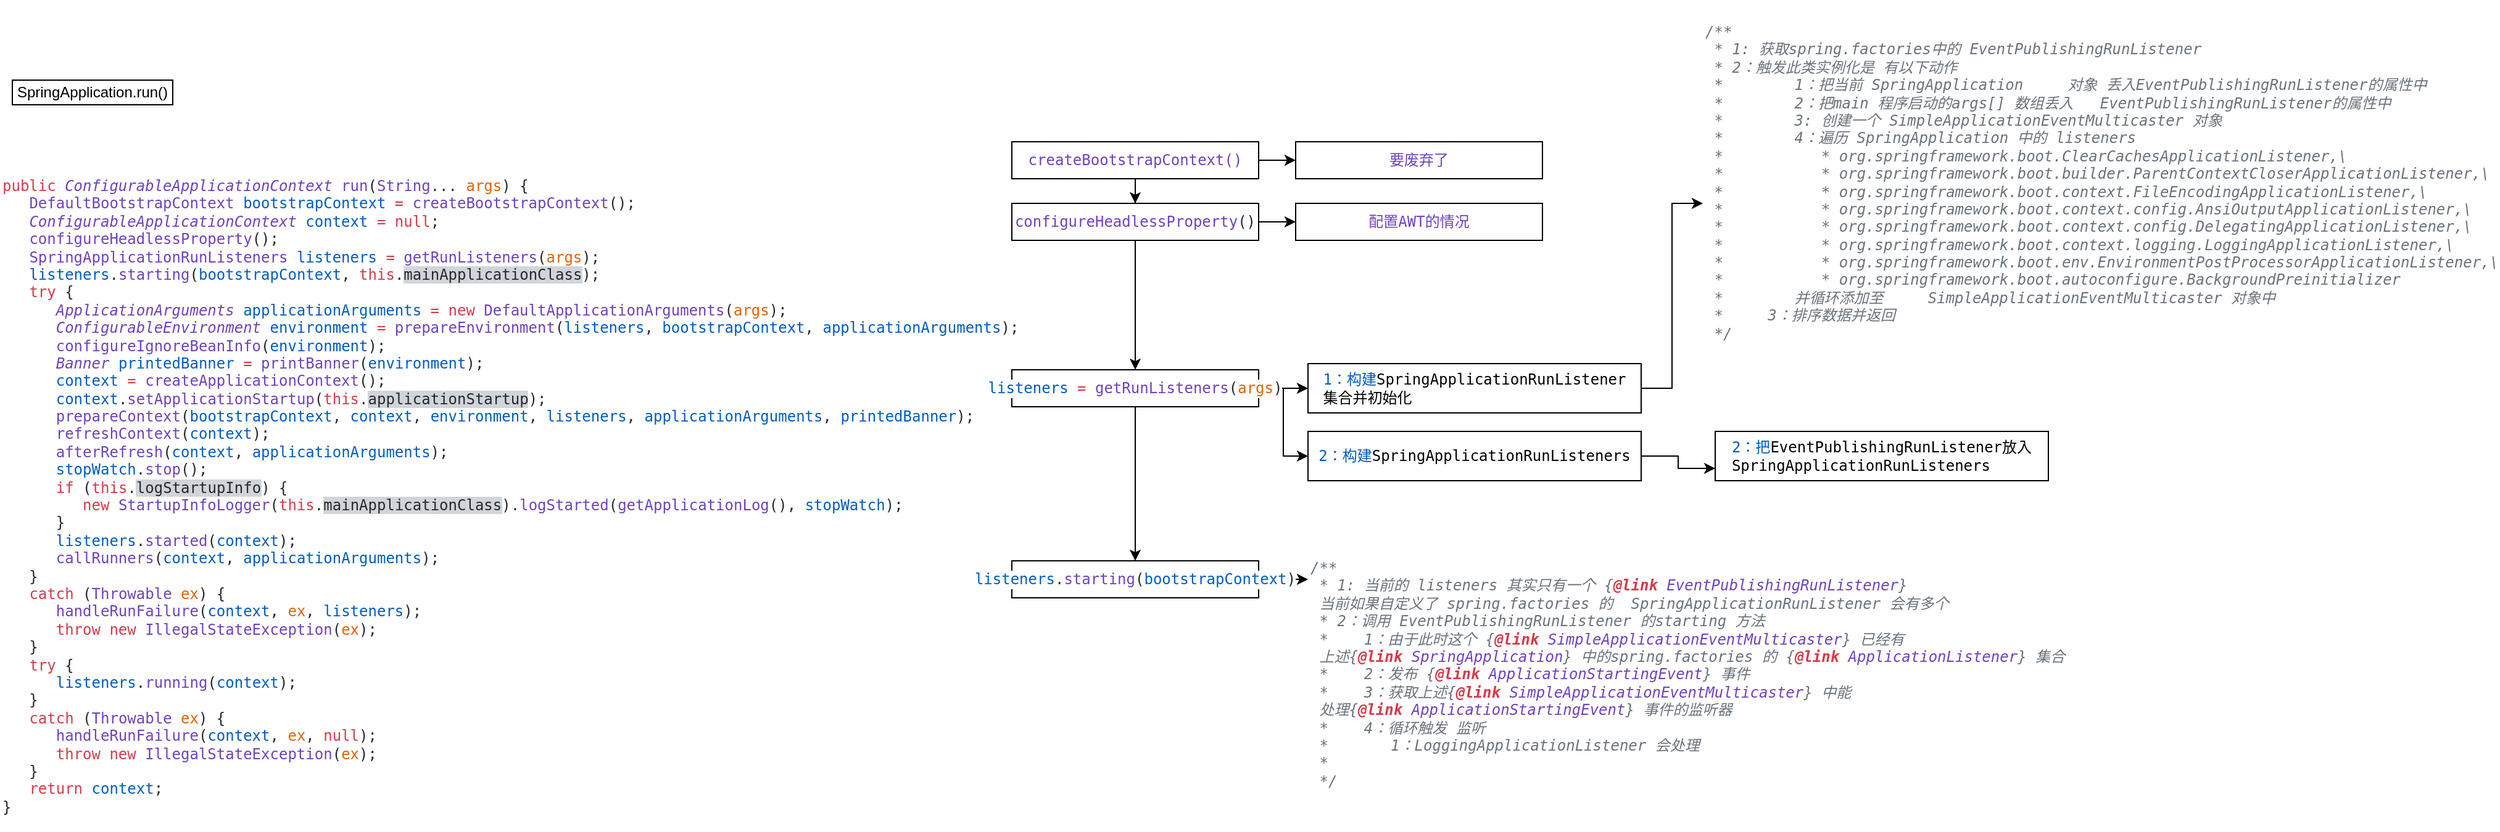 <mxfile version="20.6.2" type="github">
  <diagram id="hmpAwJjgKOBsFKK5IczD" name="第 1 页">
    <mxGraphModel dx="1128" dy="597" grid="1" gridSize="10" guides="1" tooltips="1" connect="1" arrows="1" fold="1" page="1" pageScale="1" pageWidth="827" pageHeight="1169" math="0" shadow="0">
      <root>
        <mxCell id="0" />
        <mxCell id="1" parent="0" />
        <mxCell id="uOHYhHhNNr3pCykLkhix-1" value="SpringApplication.run()" style="rounded=0;whiteSpace=wrap;html=1;" vertex="1" parent="1">
          <mxGeometry x="70" y="140" width="130" height="20" as="geometry" />
        </mxCell>
        <mxCell id="uOHYhHhNNr3pCykLkhix-7" value="&lt;pre style=&quot;background-color:#ffffff;color:#24292e;font-family:&#39;JetBrains Mono&#39;,monospace;font-size:9.0pt;&quot;&gt;&lt;span style=&quot;color:#d73a49;&quot;&gt;public &lt;/span&gt;&lt;span style=&quot;color:#6f42c1;font-style:italic;&quot;&gt;ConfigurableApplicationContext &lt;/span&gt;&lt;span style=&quot;color:#6f42c1;&quot;&gt;run&lt;/span&gt;(&lt;span style=&quot;color:#6f42c1;&quot;&gt;String&lt;/span&gt;... &lt;span style=&quot;color:#e36209;&quot;&gt;args&lt;/span&gt;) {&lt;br&gt;   &lt;span style=&quot;color:#6f42c1;&quot;&gt;DefaultBootstrapContext &lt;/span&gt;&lt;span style=&quot;color:#005cc5;&quot;&gt;bootstrapContext &lt;/span&gt;&lt;span style=&quot;color:#d73a49;&quot;&gt;= &lt;/span&gt;&lt;span style=&quot;color:#6f42c1;&quot;&gt;createBootstrapContext&lt;/span&gt;();&lt;br&gt;   &lt;span style=&quot;color:#6f42c1;font-style:italic;&quot;&gt;ConfigurableApplicationContext &lt;/span&gt;&lt;span style=&quot;color:#005cc5;&quot;&gt;context &lt;/span&gt;&lt;span style=&quot;color:#d73a49;&quot;&gt;= null&lt;/span&gt;;&lt;br&gt;   &lt;span style=&quot;color:#6f42c1;&quot;&gt;configureHeadlessProperty&lt;/span&gt;();&lt;br&gt;   &lt;span style=&quot;color:#6f42c1;&quot;&gt;SpringApplicationRunListeners &lt;/span&gt;&lt;span style=&quot;color:#005cc5;&quot;&gt;listeners &lt;/span&gt;&lt;span style=&quot;color:#d73a49;&quot;&gt;= &lt;/span&gt;&lt;span style=&quot;color:#6f42c1;&quot;&gt;getRunListeners&lt;/span&gt;(&lt;span style=&quot;color:#e36209;&quot;&gt;args&lt;/span&gt;);&lt;br&gt;   &lt;span style=&quot;color:#005cc5;&quot;&gt;listeners&lt;/span&gt;.&lt;span style=&quot;color:#6f42c1;&quot;&gt;starting&lt;/span&gt;(&lt;span style=&quot;color:#005cc5;&quot;&gt;bootstrapContext&lt;/span&gt;, &lt;span style=&quot;color:#d73a49;&quot;&gt;this&lt;/span&gt;.&lt;span style=&quot;background-color:#d1d5da;&quot;&gt;mainApplicationClass&lt;/span&gt;);&lt;br&gt;   &lt;span style=&quot;color:#d73a49;&quot;&gt;try &lt;/span&gt;{&lt;br&gt;      &lt;span style=&quot;color:#6f42c1;font-style:italic;&quot;&gt;ApplicationArguments &lt;/span&gt;&lt;span style=&quot;color:#005cc5;&quot;&gt;applicationArguments &lt;/span&gt;&lt;span style=&quot;color:#d73a49;&quot;&gt;= new &lt;/span&gt;&lt;span style=&quot;color:#6f42c1;&quot;&gt;DefaultApplicationArguments&lt;/span&gt;(&lt;span style=&quot;color:#e36209;&quot;&gt;args&lt;/span&gt;);&lt;br&gt;      &lt;span style=&quot;color:#6f42c1;font-style:italic;&quot;&gt;ConfigurableEnvironment &lt;/span&gt;&lt;span style=&quot;color:#005cc5;&quot;&gt;environment &lt;/span&gt;&lt;span style=&quot;color:#d73a49;&quot;&gt;= &lt;/span&gt;&lt;span style=&quot;color:#6f42c1;&quot;&gt;prepareEnvironment&lt;/span&gt;(&lt;span style=&quot;color:#005cc5;&quot;&gt;listeners&lt;/span&gt;, &lt;span style=&quot;color:#005cc5;&quot;&gt;bootstrapContext&lt;/span&gt;, &lt;span style=&quot;color:#005cc5;&quot;&gt;applicationArguments&lt;/span&gt;);&lt;br&gt;      &lt;span style=&quot;color:#6f42c1;&quot;&gt;configureIgnoreBeanInfo&lt;/span&gt;(&lt;span style=&quot;color:#005cc5;&quot;&gt;environment&lt;/span&gt;);&lt;br&gt;      &lt;span style=&quot;color:#6f42c1;font-style:italic;&quot;&gt;Banner &lt;/span&gt;&lt;span style=&quot;color:#005cc5;&quot;&gt;printedBanner &lt;/span&gt;&lt;span style=&quot;color:#d73a49;&quot;&gt;= &lt;/span&gt;&lt;span style=&quot;color:#6f42c1;&quot;&gt;printBanner&lt;/span&gt;(&lt;span style=&quot;color:#005cc5;&quot;&gt;environment&lt;/span&gt;);&lt;br&gt;      &lt;span style=&quot;color:#005cc5;&quot;&gt;context &lt;/span&gt;&lt;span style=&quot;color:#d73a49;&quot;&gt;= &lt;/span&gt;&lt;span style=&quot;color:#6f42c1;&quot;&gt;createApplicationContext&lt;/span&gt;();&lt;br&gt;      &lt;span style=&quot;color:#005cc5;&quot;&gt;context&lt;/span&gt;.&lt;span style=&quot;color:#6f42c1;&quot;&gt;setApplicationStartup&lt;/span&gt;(&lt;span style=&quot;color:#d73a49;&quot;&gt;this&lt;/span&gt;.&lt;span style=&quot;background-color:#d1d5da;&quot;&gt;applicationStartup&lt;/span&gt;);&lt;br&gt;      &lt;span style=&quot;color:#6f42c1;&quot;&gt;prepareContext&lt;/span&gt;(&lt;span style=&quot;color:#005cc5;&quot;&gt;bootstrapContext&lt;/span&gt;, &lt;span style=&quot;color:#005cc5;&quot;&gt;context&lt;/span&gt;, &lt;span style=&quot;color:#005cc5;&quot;&gt;environment&lt;/span&gt;, &lt;span style=&quot;color:#005cc5;&quot;&gt;listeners&lt;/span&gt;, &lt;span style=&quot;color:#005cc5;&quot;&gt;applicationArguments&lt;/span&gt;, &lt;span style=&quot;color:#005cc5;&quot;&gt;printedBanner&lt;/span&gt;);&lt;br&gt;      &lt;span style=&quot;color:#6f42c1;&quot;&gt;refreshContext&lt;/span&gt;(&lt;span style=&quot;color:#005cc5;&quot;&gt;context&lt;/span&gt;);&lt;br&gt;      &lt;span style=&quot;color:#6f42c1;&quot;&gt;afterRefresh&lt;/span&gt;(&lt;span style=&quot;color:#005cc5;&quot;&gt;context&lt;/span&gt;, &lt;span style=&quot;color:#005cc5;&quot;&gt;applicationArguments&lt;/span&gt;);&lt;br&gt;      &lt;span style=&quot;color:#005cc5;&quot;&gt;stopWatch&lt;/span&gt;.&lt;span style=&quot;color:#6f42c1;&quot;&gt;stop&lt;/span&gt;();&lt;br&gt;      &lt;span style=&quot;color:#d73a49;&quot;&gt;if &lt;/span&gt;(&lt;span style=&quot;color:#d73a49;&quot;&gt;this&lt;/span&gt;.&lt;span style=&quot;background-color:#d1d5da;&quot;&gt;logStartupInfo&lt;/span&gt;) {&lt;br&gt;         &lt;span style=&quot;color:#d73a49;&quot;&gt;new &lt;/span&gt;&lt;span style=&quot;color:#6f42c1;&quot;&gt;StartupInfoLogger&lt;/span&gt;(&lt;span style=&quot;color:#d73a49;&quot;&gt;this&lt;/span&gt;.&lt;span style=&quot;background-color:#d1d5da;&quot;&gt;mainApplicationClass&lt;/span&gt;).&lt;span style=&quot;color:#6f42c1;&quot;&gt;logStarted&lt;/span&gt;(&lt;span style=&quot;color:#6f42c1;&quot;&gt;getApplicationLog&lt;/span&gt;(), &lt;span style=&quot;color:#005cc5;&quot;&gt;stopWatch&lt;/span&gt;);&lt;br&gt;      }&lt;br&gt;      &lt;span style=&quot;color:#005cc5;&quot;&gt;listeners&lt;/span&gt;.&lt;span style=&quot;color:#6f42c1;&quot;&gt;started&lt;/span&gt;(&lt;span style=&quot;color:#005cc5;&quot;&gt;context&lt;/span&gt;);&lt;br&gt;      &lt;span style=&quot;color:#6f42c1;&quot;&gt;callRunners&lt;/span&gt;(&lt;span style=&quot;color:#005cc5;&quot;&gt;context&lt;/span&gt;, &lt;span style=&quot;color:#005cc5;&quot;&gt;applicationArguments&lt;/span&gt;);&lt;br&gt;   }&lt;br&gt;   &lt;span style=&quot;color:#d73a49;&quot;&gt;catch &lt;/span&gt;(&lt;span style=&quot;color:#6f42c1;&quot;&gt;Throwable &lt;/span&gt;&lt;span style=&quot;color:#e36209;&quot;&gt;ex&lt;/span&gt;) {&lt;br&gt;      &lt;span style=&quot;color:#6f42c1;&quot;&gt;handleRunFailure&lt;/span&gt;(&lt;span style=&quot;color:#005cc5;&quot;&gt;context&lt;/span&gt;, &lt;span style=&quot;color:#e36209;&quot;&gt;ex&lt;/span&gt;, &lt;span style=&quot;color:#005cc5;&quot;&gt;listeners&lt;/span&gt;);&lt;br&gt;      &lt;span style=&quot;color:#d73a49;&quot;&gt;throw new &lt;/span&gt;&lt;span style=&quot;color:#6f42c1;&quot;&gt;IllegalStateException&lt;/span&gt;(&lt;span style=&quot;color:#e36209;&quot;&gt;ex&lt;/span&gt;);&lt;br&gt;   }&lt;br&gt;   &lt;span style=&quot;color:#d73a49;&quot;&gt;try &lt;/span&gt;{&lt;br&gt;      &lt;span style=&quot;color:#005cc5;&quot;&gt;listeners&lt;/span&gt;.&lt;span style=&quot;color:#6f42c1;&quot;&gt;running&lt;/span&gt;(&lt;span style=&quot;color:#005cc5;&quot;&gt;context&lt;/span&gt;);&lt;br&gt;   }&lt;br&gt;   &lt;span style=&quot;color:#d73a49;&quot;&gt;catch &lt;/span&gt;(&lt;span style=&quot;color:#6f42c1;&quot;&gt;Throwable &lt;/span&gt;&lt;span style=&quot;color:#e36209;&quot;&gt;ex&lt;/span&gt;) {&lt;br&gt;      &lt;span style=&quot;color:#6f42c1;&quot;&gt;handleRunFailure&lt;/span&gt;(&lt;span style=&quot;color:#005cc5;&quot;&gt;context&lt;/span&gt;, &lt;span style=&quot;color:#e36209;&quot;&gt;ex&lt;/span&gt;, &lt;span style=&quot;color:#d73a49;&quot;&gt;null&lt;/span&gt;);&lt;br&gt;      &lt;span style=&quot;color:#d73a49;&quot;&gt;throw new &lt;/span&gt;&lt;span style=&quot;color:#6f42c1;&quot;&gt;IllegalStateException&lt;/span&gt;(&lt;span style=&quot;color:#e36209;&quot;&gt;ex&lt;/span&gt;);&lt;br&gt;   }&lt;br&gt;   &lt;span style=&quot;color:#d73a49;&quot;&gt;return &lt;/span&gt;&lt;span style=&quot;color:#005cc5;&quot;&gt;context&lt;/span&gt;;&lt;br&gt;}&lt;/pre&gt;" style="text;whiteSpace=wrap;html=1;" vertex="1" parent="1">
          <mxGeometry x="60" y="200" width="690" height="530" as="geometry" />
        </mxCell>
        <mxCell id="uOHYhHhNNr3pCykLkhix-28" style="edgeStyle=orthogonalEdgeStyle;rounded=0;orthogonalLoop=1;jettySize=auto;html=1;entryX=0.5;entryY=0;entryDx=0;entryDy=0;" edge="1" parent="1" source="uOHYhHhNNr3pCykLkhix-8" target="uOHYhHhNNr3pCykLkhix-9">
          <mxGeometry relative="1" as="geometry" />
        </mxCell>
        <mxCell id="uOHYhHhNNr3pCykLkhix-31" style="edgeStyle=orthogonalEdgeStyle;rounded=0;orthogonalLoop=1;jettySize=auto;html=1;entryX=0;entryY=0.5;entryDx=0;entryDy=0;" edge="1" parent="1" source="uOHYhHhNNr3pCykLkhix-8" target="uOHYhHhNNr3pCykLkhix-12">
          <mxGeometry relative="1" as="geometry" />
        </mxCell>
        <mxCell id="uOHYhHhNNr3pCykLkhix-8" value="&lt;pre style=&quot;background-color:#ffffff;color:#24292e;font-family:&#39;JetBrains Mono&#39;,monospace;font-size:9.0pt;&quot;&gt;&lt;span style=&quot;color:#6f42c1;&quot;&gt;createBootstrapContext()&lt;/span&gt;&lt;/pre&gt;" style="rounded=0;whiteSpace=wrap;html=1;" vertex="1" parent="1">
          <mxGeometry x="880" y="190" width="200" height="30" as="geometry" />
        </mxCell>
        <mxCell id="uOHYhHhNNr3pCykLkhix-29" style="edgeStyle=orthogonalEdgeStyle;rounded=0;orthogonalLoop=1;jettySize=auto;html=1;" edge="1" parent="1" source="uOHYhHhNNr3pCykLkhix-9" target="uOHYhHhNNr3pCykLkhix-11">
          <mxGeometry relative="1" as="geometry" />
        </mxCell>
        <mxCell id="uOHYhHhNNr3pCykLkhix-32" style="edgeStyle=orthogonalEdgeStyle;rounded=0;orthogonalLoop=1;jettySize=auto;html=1;" edge="1" parent="1" source="uOHYhHhNNr3pCykLkhix-9" target="uOHYhHhNNr3pCykLkhix-13">
          <mxGeometry relative="1" as="geometry" />
        </mxCell>
        <mxCell id="uOHYhHhNNr3pCykLkhix-9" value="&lt;pre style=&quot;background-color:#ffffff;color:#24292e;font-family:&#39;JetBrains Mono&#39;,monospace;font-size:9.0pt;&quot;&gt;&lt;pre style=&quot;font-size: 9pt; text-align: left; font-family: &amp;quot;JetBrains Mono&amp;quot;, monospace;&quot;&gt;&lt;span style=&quot;color: rgb(111, 66, 193);&quot;&gt;configureHeadlessProperty&lt;/span&gt;()&lt;/pre&gt;&lt;/pre&gt;" style="rounded=0;whiteSpace=wrap;html=1;" vertex="1" parent="1">
          <mxGeometry x="880" y="240" width="200" height="30" as="geometry" />
        </mxCell>
        <mxCell id="uOHYhHhNNr3pCykLkhix-36" style="edgeStyle=orthogonalEdgeStyle;rounded=0;orthogonalLoop=1;jettySize=auto;html=1;entryX=0;entryY=0.175;entryDx=0;entryDy=0;entryPerimeter=0;" edge="1" parent="1" source="uOHYhHhNNr3pCykLkhix-10" target="uOHYhHhNNr3pCykLkhix-35">
          <mxGeometry relative="1" as="geometry" />
        </mxCell>
        <mxCell id="uOHYhHhNNr3pCykLkhix-10" value="&lt;pre style=&quot;background-color:#ffffff;color:#24292e;font-family:&#39;JetBrains Mono&#39;,monospace;font-size:9.0pt;&quot;&gt;&lt;pre style=&quot;font-size: 9pt; text-align: left; font-family: &amp;quot;JetBrains Mono&amp;quot;, monospace;&quot;&gt;&lt;span style=&quot;font-size: 9pt; text-align: center; color: rgb(0, 92, 197);&quot;&gt;listeners&lt;/span&gt;&lt;span style=&quot;font-size: 9pt; text-align: center;&quot;&gt;.&lt;/span&gt;&lt;span style=&quot;font-size: 9pt; text-align: center; color: rgb(111, 66, 193);&quot;&gt;starting&lt;/span&gt;&lt;span style=&quot;font-size: 9pt; text-align: center;&quot;&gt;(&lt;/span&gt;&lt;span style=&quot;font-size: 9pt; text-align: center; color: rgb(0, 92, 197);&quot;&gt;bootstrapContext&lt;/span&gt;&lt;span style=&quot;font-size: 9pt; text-align: center;&quot;&gt;)&lt;/span&gt;&lt;/pre&gt;&lt;/pre&gt;" style="rounded=0;whiteSpace=wrap;html=1;" vertex="1" parent="1">
          <mxGeometry x="880" y="530" width="200" height="30" as="geometry" />
        </mxCell>
        <mxCell id="uOHYhHhNNr3pCykLkhix-30" style="edgeStyle=orthogonalEdgeStyle;rounded=0;orthogonalLoop=1;jettySize=auto;html=1;" edge="1" parent="1" source="uOHYhHhNNr3pCykLkhix-11" target="uOHYhHhNNr3pCykLkhix-10">
          <mxGeometry relative="1" as="geometry" />
        </mxCell>
        <mxCell id="uOHYhHhNNr3pCykLkhix-33" style="edgeStyle=orthogonalEdgeStyle;rounded=0;orthogonalLoop=1;jettySize=auto;html=1;entryX=0;entryY=0.5;entryDx=0;entryDy=0;" edge="1" parent="1" source="uOHYhHhNNr3pCykLkhix-11" target="uOHYhHhNNr3pCykLkhix-15">
          <mxGeometry relative="1" as="geometry" />
        </mxCell>
        <mxCell id="uOHYhHhNNr3pCykLkhix-34" style="edgeStyle=orthogonalEdgeStyle;rounded=0;orthogonalLoop=1;jettySize=auto;html=1;entryX=0;entryY=0.5;entryDx=0;entryDy=0;" edge="1" parent="1" source="uOHYhHhNNr3pCykLkhix-11" target="uOHYhHhNNr3pCykLkhix-16">
          <mxGeometry relative="1" as="geometry" />
        </mxCell>
        <mxCell id="uOHYhHhNNr3pCykLkhix-11" value="&lt;pre style=&quot;background-color:#ffffff;color:#24292e;font-family:&#39;JetBrains Mono&#39;,monospace;font-size:9.0pt;&quot;&gt;&lt;pre style=&quot;font-size: 9pt; text-align: left; font-family: &amp;quot;JetBrains Mono&amp;quot;, monospace;&quot;&gt;&lt;pre style=&quot;font-family: &amp;quot;JetBrains Mono&amp;quot;, monospace; font-size: 9pt;&quot;&gt;&lt;span style=&quot;color:#005cc5;&quot;&gt;listeners &lt;/span&gt;&lt;span style=&quot;color:#d73a49;&quot;&gt;= &lt;/span&gt;&lt;span style=&quot;color:#6f42c1;&quot;&gt;getRunListeners&lt;/span&gt;(&lt;span style=&quot;color:#e36209;&quot;&gt;args&lt;/span&gt;)&lt;/pre&gt;&lt;/pre&gt;&lt;/pre&gt;" style="rounded=0;whiteSpace=wrap;html=1;" vertex="1" parent="1">
          <mxGeometry x="880" y="375" width="200" height="30" as="geometry" />
        </mxCell>
        <mxCell id="uOHYhHhNNr3pCykLkhix-12" value="&lt;pre style=&quot;background-color: rgb(255, 255, 255); font-family: &amp;quot;JetBrains Mono&amp;quot;, monospace; font-size: 9pt;&quot;&gt;&lt;font color=&quot;#6f42c1&quot;&gt;要废弃了&lt;/font&gt;&lt;/pre&gt;" style="rounded=0;whiteSpace=wrap;html=1;" vertex="1" parent="1">
          <mxGeometry x="1110" y="190" width="200" height="30" as="geometry" />
        </mxCell>
        <mxCell id="uOHYhHhNNr3pCykLkhix-13" value="&lt;pre style=&quot;background-color: rgb(255, 255, 255); font-family: &amp;quot;JetBrains Mono&amp;quot;, monospace; font-size: 9pt;&quot;&gt;&lt;pre style=&quot;font-size: 9pt; text-align: left; font-family: &amp;quot;JetBrains Mono&amp;quot;, monospace;&quot;&gt;&lt;font color=&quot;#6f42c1&quot;&gt;配置AWT的情况&lt;/font&gt;&lt;/pre&gt;&lt;/pre&gt;" style="rounded=0;whiteSpace=wrap;html=1;" vertex="1" parent="1">
          <mxGeometry x="1110" y="240" width="200" height="30" as="geometry" />
        </mxCell>
        <mxCell id="uOHYhHhNNr3pCykLkhix-26" style="edgeStyle=orthogonalEdgeStyle;rounded=0;orthogonalLoop=1;jettySize=auto;html=1;" edge="1" parent="1" source="uOHYhHhNNr3pCykLkhix-15" target="uOHYhHhNNr3pCykLkhix-24">
          <mxGeometry relative="1" as="geometry" />
        </mxCell>
        <mxCell id="uOHYhHhNNr3pCykLkhix-15" value="&lt;pre style=&quot;background-color: rgb(255, 255, 255); font-family: &amp;quot;JetBrains Mono&amp;quot;, monospace; font-size: 9pt;&quot;&gt;&lt;pre style=&quot;font-size: 9pt; text-align: left; font-family: &amp;quot;JetBrains Mono&amp;quot;, monospace;&quot;&gt;&lt;pre style=&quot;font-family: &amp;quot;JetBrains Mono&amp;quot;, monospace; font-size: 9pt;&quot;&gt;&lt;font color=&quot;#005cc5&quot;&gt;1：构建&lt;/font&gt;SpringApplicationRunListener&lt;br&gt;集合并初始化&lt;/pre&gt;&lt;/pre&gt;&lt;/pre&gt;" style="rounded=0;whiteSpace=wrap;html=1;" vertex="1" parent="1">
          <mxGeometry x="1120" y="370" width="270" height="40" as="geometry" />
        </mxCell>
        <mxCell id="uOHYhHhNNr3pCykLkhix-27" style="edgeStyle=orthogonalEdgeStyle;rounded=0;orthogonalLoop=1;jettySize=auto;html=1;entryX=0;entryY=0.75;entryDx=0;entryDy=0;" edge="1" parent="1" source="uOHYhHhNNr3pCykLkhix-16" target="uOHYhHhNNr3pCykLkhix-25">
          <mxGeometry relative="1" as="geometry" />
        </mxCell>
        <mxCell id="uOHYhHhNNr3pCykLkhix-16" value="&lt;pre style=&quot;background-color: rgb(255, 255, 255); font-family: &amp;quot;JetBrains Mono&amp;quot;, monospace; font-size: 9pt;&quot;&gt;&lt;pre style=&quot;font-size: 9pt; text-align: left; font-family: &amp;quot;JetBrains Mono&amp;quot;, monospace;&quot;&gt;&lt;pre style=&quot;font-family: &amp;quot;JetBrains Mono&amp;quot;, monospace; font-size: 9pt;&quot;&gt;&lt;font color=&quot;#005cc5&quot;&gt;2：构建&lt;/font&gt;SpringApplicationRunListeners&lt;/pre&gt;&lt;/pre&gt;&lt;/pre&gt;" style="rounded=0;whiteSpace=wrap;html=1;" vertex="1" parent="1">
          <mxGeometry x="1120" y="425" width="270" height="40" as="geometry" />
        </mxCell>
        <mxCell id="uOHYhHhNNr3pCykLkhix-24" value="&lt;pre style=&quot;background-color:#ffffff;color:#24292e;font-family:&#39;JetBrains Mono&#39;,monospace;font-size:9.0pt;&quot;&gt;&lt;span style=&quot;color:#6a737d;font-style:italic;&quot;&gt;/**&lt;br&gt;&lt;/span&gt;&lt;span style=&quot;color:#6a737d;font-style:italic;&quot;&gt; * 1: &lt;/span&gt;&lt;span style=&quot;color:#6a737d;font-style:italic;font-family:&#39;宋体&#39;,monospace;&quot;&gt;获取&lt;/span&gt;&lt;span style=&quot;color:#6a737d;font-style:italic;&quot;&gt;spring.factories&lt;/span&gt;&lt;span style=&quot;color:#6a737d;font-style:italic;font-family:&#39;宋体&#39;,monospace;&quot;&gt;中的 &lt;/span&gt;&lt;span style=&quot;color:#6a737d;font-style:italic;&quot;&gt;EventPublishingRunListener&lt;br&gt;&lt;/span&gt;&lt;span style=&quot;color:#6a737d;font-style:italic;&quot;&gt; * 2&lt;/span&gt;&lt;span style=&quot;color:#6a737d;font-style:italic;font-family:&#39;宋体&#39;,monospace;&quot;&gt;：触发此类实例化是 有以下动作&lt;br&gt;&lt;/span&gt;&lt;span style=&quot;color:#6a737d;font-style:italic;font-family:&#39;宋体&#39;,monospace;&quot;&gt; &lt;/span&gt;&lt;span style=&quot;color:#6a737d;font-style:italic;&quot;&gt;*        1&lt;/span&gt;&lt;span style=&quot;color:#6a737d;font-style:italic;font-family:&#39;宋体&#39;,monospace;&quot;&gt;：把当前 &lt;/span&gt;&lt;span style=&quot;color:#6a737d;font-style:italic;&quot;&gt;SpringApplication     &lt;/span&gt;&lt;span style=&quot;color:#6a737d;font-style:italic;font-family:&#39;宋体&#39;,monospace;&quot;&gt;对象 丢入&lt;/span&gt;&lt;span style=&quot;color:#6a737d;font-style:italic;&quot;&gt;EventPublishingRunListener&lt;/span&gt;&lt;span style=&quot;color:#6a737d;font-style:italic;font-family:&#39;宋体&#39;,monospace;&quot;&gt;的属性中&lt;br&gt;&lt;/span&gt;&lt;span style=&quot;color:#6a737d;font-style:italic;font-family:&#39;宋体&#39;,monospace;&quot;&gt; &lt;/span&gt;&lt;span style=&quot;color:#6a737d;font-style:italic;&quot;&gt;*        2&lt;/span&gt;&lt;span style=&quot;color:#6a737d;font-style:italic;font-family:&#39;宋体&#39;,monospace;&quot;&gt;：把&lt;/span&gt;&lt;span style=&quot;color:#6a737d;font-style:italic;&quot;&gt;main &lt;/span&gt;&lt;span style=&quot;color:#6a737d;font-style:italic;font-family:&#39;宋体&#39;,monospace;&quot;&gt;程序启动的&lt;/span&gt;&lt;span style=&quot;color:#6a737d;font-style:italic;&quot;&gt;args[] &lt;/span&gt;&lt;span style=&quot;color:#6a737d;font-style:italic;font-family:&#39;宋体&#39;,monospace;&quot;&gt;数组丢入   &lt;/span&gt;&lt;span style=&quot;color:#6a737d;font-style:italic;&quot;&gt;EventPublishingRunListener&lt;/span&gt;&lt;span style=&quot;color:#6a737d;font-style:italic;font-family:&#39;宋体&#39;,monospace;&quot;&gt;的属性中&lt;br&gt;&lt;/span&gt;&lt;span style=&quot;color:#6a737d;font-style:italic;font-family:&#39;宋体&#39;,monospace;&quot;&gt; &lt;/span&gt;&lt;span style=&quot;color:#6a737d;font-style:italic;&quot;&gt;*        3: &lt;/span&gt;&lt;span style=&quot;color:#6a737d;font-style:italic;font-family:&#39;宋体&#39;,monospace;&quot;&gt;创建一个 &lt;/span&gt;&lt;span style=&quot;color:#6a737d;font-style:italic;&quot;&gt;SimpleApplicationEventMulticaster &lt;/span&gt;&lt;span style=&quot;color:#6a737d;font-style:italic;font-family:&#39;宋体&#39;,monospace;&quot;&gt;对象&lt;br&gt;&lt;/span&gt;&lt;span style=&quot;color:#6a737d;font-style:italic;font-family:&#39;宋体&#39;,monospace;&quot;&gt; &lt;/span&gt;&lt;span style=&quot;color:#6a737d;font-style:italic;&quot;&gt;*        4&lt;/span&gt;&lt;span style=&quot;color:#6a737d;font-style:italic;font-family:&#39;宋体&#39;,monospace;&quot;&gt;：遍历 &lt;/span&gt;&lt;span style=&quot;color:#6a737d;font-style:italic;&quot;&gt;SpringApplication &lt;/span&gt;&lt;span style=&quot;color:#6a737d;font-style:italic;font-family:&#39;宋体&#39;,monospace;&quot;&gt;中的 &lt;/span&gt;&lt;span style=&quot;color:#6a737d;font-style:italic;&quot;&gt;listeners&lt;br&gt;&lt;/span&gt;&lt;span style=&quot;color:#6a737d;font-style:italic;&quot;&gt; *           * org.springframework.boot.ClearCachesApplicationListener,\&lt;br&gt;&lt;/span&gt;&lt;span style=&quot;color:#6a737d;font-style:italic;&quot;&gt; *           * org.springframework.boot.builder.ParentContextCloserApplicationListener,\&lt;br&gt;&lt;/span&gt;&lt;span style=&quot;color:#6a737d;font-style:italic;&quot;&gt; *           * org.springframework.boot.context.FileEncodingApplicationListener,\&lt;br&gt;&lt;/span&gt;&lt;span style=&quot;color:#6a737d;font-style:italic;&quot;&gt; *           * org.springframework.boot.context.config.AnsiOutputApplicationListener,\&lt;br&gt;&lt;/span&gt;&lt;span style=&quot;color:#6a737d;font-style:italic;&quot;&gt; *           * org.springframework.boot.context.config.DelegatingApplicationListener,\&lt;br&gt;&lt;/span&gt;&lt;span style=&quot;color:#6a737d;font-style:italic;&quot;&gt; *           * org.springframework.boot.context.logging.LoggingApplicationListener,\&lt;br&gt;&lt;/span&gt;&lt;span style=&quot;color:#6a737d;font-style:italic;&quot;&gt; *           * org.springframework.boot.env.EnvironmentPostProcessorApplicationListener,\&lt;br&gt;&lt;/span&gt;&lt;span style=&quot;color:#6a737d;font-style:italic;&quot;&gt; *           * org.springframework.boot.autoconfigure.BackgroundPreinitializer&lt;br&gt;&lt;/span&gt;&lt;span style=&quot;color:#6a737d;font-style:italic;&quot;&gt; *        &lt;/span&gt;&lt;span style=&quot;color:#6a737d;font-style:italic;font-family:&#39;宋体&#39;,monospace;&quot;&gt;并循环添加至     &lt;/span&gt;&lt;span style=&quot;color:#6a737d;font-style:italic;&quot;&gt;SimpleApplicationEventMulticaster &lt;/span&gt;&lt;span style=&quot;color:#6a737d;font-style:italic;font-family:&#39;宋体&#39;,monospace;&quot;&gt;对象中&lt;br&gt;&lt;/span&gt;&lt;span style=&quot;color:#6a737d;font-style:italic;font-family:&#39;宋体&#39;,monospace;&quot;&gt; &lt;/span&gt;&lt;span style=&quot;color:#6a737d;font-style:italic;&quot;&gt;*     3&lt;/span&gt;&lt;span style=&quot;color:#6a737d;font-style:italic;font-family:&#39;宋体&#39;,monospace;&quot;&gt;：排序数据并返回&lt;br&gt;&lt;/span&gt;&lt;span style=&quot;color:#6a737d;font-style:italic;font-family:&#39;宋体&#39;,monospace;&quot;&gt; &lt;/span&gt;&lt;span style=&quot;color:#6a737d;font-style:italic;&quot;&gt;*/&lt;/span&gt;&lt;/pre&gt;" style="text;whiteSpace=wrap;html=1;" vertex="1" parent="1">
          <mxGeometry x="1440" y="75" width="560" height="330" as="geometry" />
        </mxCell>
        <mxCell id="uOHYhHhNNr3pCykLkhix-25" value="&lt;pre style=&quot;background-color: rgb(255, 255, 255); font-family: &amp;quot;JetBrains Mono&amp;quot;, monospace; font-size: 9pt;&quot;&gt;&lt;pre style=&quot;font-size: 9pt; text-align: left; font-family: &amp;quot;JetBrains Mono&amp;quot;, monospace;&quot;&gt;&lt;pre style=&quot;font-family: &amp;quot;JetBrains Mono&amp;quot;, monospace; font-size: 9pt;&quot;&gt;&lt;font color=&quot;#005cc5&quot;&gt;2：把&lt;/font&gt;EventPublishingRunListener放入&lt;br/&gt;SpringApplicationRunListeners&lt;/pre&gt;&lt;/pre&gt;&lt;/pre&gt;" style="rounded=0;whiteSpace=wrap;html=1;" vertex="1" parent="1">
          <mxGeometry x="1450" y="425" width="270" height="40" as="geometry" />
        </mxCell>
        <mxCell id="uOHYhHhNNr3pCykLkhix-35" value="&lt;pre style=&quot;background-color:#ffffff;color:#24292e;font-family:&#39;JetBrains Mono&#39;,monospace;font-size:9.0pt;&quot;&gt;&lt;span style=&quot;color:#6a737d;font-style:italic;&quot;&gt;/**&lt;br&gt;&lt;/span&gt;&lt;span style=&quot;color:#6a737d;font-style:italic;&quot;&gt; * 1: &lt;/span&gt;&lt;span style=&quot;color:#6a737d;font-style:italic;font-family:&#39;宋体&#39;,monospace;&quot;&gt;当前的 &lt;/span&gt;&lt;span style=&quot;color:#6a737d;font-style:italic;&quot;&gt;listeners &lt;/span&gt;&lt;span style=&quot;color:#6a737d;font-style:italic;font-family:&#39;宋体&#39;,monospace;&quot;&gt;其实只有一个 &lt;/span&gt;&lt;span style=&quot;color:#6a737d;font-style:italic;&quot;&gt;{&lt;/span&gt;&lt;span style=&quot;color:#d73a49;font-weight:bold;font-style:italic;&quot;&gt;@link &lt;/span&gt;&lt;span style=&quot;color:#6f42c1;font-style:italic;&quot;&gt;EventPublishingRunListener&lt;/span&gt;&lt;span style=&quot;color:#6a737d;font-style:italic;&quot;&gt;} &lt;br/&gt;&lt;/span&gt;&lt;span style=&quot;color:#6a737d;font-style:italic;font-family:&#39;宋体&#39;,monospace;&quot;&gt;&lt;span style=&quot;white-space: pre;&quot;&gt;	&lt;/span&gt;当前如果自定义了 &lt;/span&gt;&lt;span style=&quot;color:#6a737d;font-style:italic;&quot;&gt;spring.factories &lt;/span&gt;&lt;span style=&quot;color:#6a737d;font-style:italic;font-family:&#39;宋体&#39;,monospace;&quot;&gt;的  &lt;/span&gt;&lt;span style=&quot;color:#6a737d;font-style:italic;&quot;&gt;SpringApplicationRunListener &lt;/span&gt;&lt;span style=&quot;color:#6a737d;font-style:italic;font-family:&#39;宋体&#39;,monospace;&quot;&gt;会有多个&lt;br&gt;&lt;/span&gt;&lt;span style=&quot;color:#6a737d;font-style:italic;font-family:&#39;宋体&#39;,monospace;&quot;&gt; &lt;/span&gt;&lt;span style=&quot;color:#6a737d;font-style:italic;&quot;&gt;* 2&lt;/span&gt;&lt;span style=&quot;color:#6a737d;font-style:italic;font-family:&#39;宋体&#39;,monospace;&quot;&gt;：调用 &lt;/span&gt;&lt;span style=&quot;color:#6a737d;font-style:italic;&quot;&gt;EventPublishingRunListener &lt;/span&gt;&lt;span style=&quot;color:#6a737d;font-style:italic;font-family:&#39;宋体&#39;,monospace;&quot;&gt;的&lt;/span&gt;&lt;span style=&quot;color:#6a737d;font-style:italic;&quot;&gt;starting &lt;/span&gt;&lt;span style=&quot;color:#6a737d;font-style:italic;font-family:&#39;宋体&#39;,monospace;&quot;&gt;方法&lt;br&gt;&lt;/span&gt;&lt;span style=&quot;color:#6a737d;font-style:italic;font-family:&#39;宋体&#39;,monospace;&quot;&gt; &lt;/span&gt;&lt;span style=&quot;color:#6a737d;font-style:italic;&quot;&gt;*    1&lt;/span&gt;&lt;span style=&quot;color:#6a737d;font-style:italic;font-family:&#39;宋体&#39;,monospace;&quot;&gt;：由于此时这个 &lt;/span&gt;&lt;span style=&quot;color:#6a737d;font-style:italic;&quot;&gt;{&lt;/span&gt;&lt;span style=&quot;color:#d73a49;font-weight:bold;font-style:italic;&quot;&gt;@link &lt;/span&gt;&lt;span style=&quot;color:#6f42c1;font-style:italic;&quot;&gt;SimpleApplicationEventMulticaster&lt;/span&gt;&lt;span style=&quot;color:#6a737d;font-style:italic;&quot;&gt;} &lt;/span&gt;&lt;span style=&quot;color:#6a737d;font-style:italic;font-family:&#39;宋体&#39;,monospace;&quot;&gt;已经有 &lt;br/&gt;&lt;span style=&quot;white-space: pre;&quot;&gt;	&lt;/span&gt;上述&lt;/span&gt;&lt;span style=&quot;color:#6a737d;font-style:italic;&quot;&gt;{&lt;/span&gt;&lt;span style=&quot;color:#d73a49;font-weight:bold;font-style:italic;&quot;&gt;@link &lt;/span&gt;&lt;span style=&quot;color:#6f42c1;font-style:italic;&quot;&gt;SpringApplication&lt;/span&gt;&lt;span style=&quot;color:#6a737d;font-style:italic;&quot;&gt;} &lt;/span&gt;&lt;span style=&quot;color:#6a737d;font-style:italic;font-family:&#39;宋体&#39;,monospace;&quot;&gt;中的&lt;/span&gt;&lt;span style=&quot;color:#6a737d;font-style:italic;&quot;&gt;spring.factories &lt;/span&gt;&lt;span style=&quot;color:#6a737d;font-style:italic;font-family:&#39;宋体&#39;,monospace;&quot;&gt;的 &lt;/span&gt;&lt;span style=&quot;color:#6a737d;font-style:italic;&quot;&gt;{&lt;/span&gt;&lt;span style=&quot;color:#d73a49;font-weight:bold;font-style:italic;&quot;&gt;@link &lt;/span&gt;&lt;span style=&quot;color:#6f42c1;font-style:italic;&quot;&gt;ApplicationListener&lt;/span&gt;&lt;span style=&quot;color:#6a737d;font-style:italic;&quot;&gt;} &lt;/span&gt;&lt;span style=&quot;color:#6a737d;font-style:italic;font-family:&#39;宋体&#39;,monospace;&quot;&gt;集合&lt;br&gt;&lt;/span&gt;&lt;span style=&quot;color:#6a737d;font-style:italic;font-family:&#39;宋体&#39;,monospace;&quot;&gt; &lt;/span&gt;&lt;span style=&quot;color:#6a737d;font-style:italic;&quot;&gt;*    2&lt;/span&gt;&lt;span style=&quot;color:#6a737d;font-style:italic;font-family:&#39;宋体&#39;,monospace;&quot;&gt;：发布 &lt;/span&gt;&lt;span style=&quot;color:#6a737d;font-style:italic;&quot;&gt;{&lt;/span&gt;&lt;span style=&quot;color:#d73a49;font-weight:bold;font-style:italic;&quot;&gt;@link &lt;/span&gt;&lt;span style=&quot;color:#6f42c1;font-style:italic;&quot;&gt;ApplicationStartingEvent&lt;/span&gt;&lt;span style=&quot;color:#6a737d;font-style:italic;&quot;&gt;} &lt;/span&gt;&lt;span style=&quot;color:#6a737d;font-style:italic;font-family:&#39;宋体&#39;,monospace;&quot;&gt;事件&lt;br&gt;&lt;/span&gt;&lt;span style=&quot;color:#6a737d;font-style:italic;font-family:&#39;宋体&#39;,monospace;&quot;&gt; &lt;/span&gt;&lt;span style=&quot;color:#6a737d;font-style:italic;&quot;&gt;*    3&lt;/span&gt;&lt;span style=&quot;color:#6a737d;font-style:italic;font-family:&#39;宋体&#39;,monospace;&quot;&gt;：获取上述&lt;/span&gt;&lt;span style=&quot;color:#6a737d;font-style:italic;&quot;&gt;{&lt;/span&gt;&lt;span style=&quot;color:#d73a49;font-weight:bold;font-style:italic;&quot;&gt;@link &lt;/span&gt;&lt;span style=&quot;color:#6f42c1;font-style:italic;&quot;&gt;SimpleApplicationEventMulticaster&lt;/span&gt;&lt;span style=&quot;color:#6a737d;font-style:italic;&quot;&gt;} &lt;/span&gt;&lt;span style=&quot;color:#6a737d;font-style:italic;font-family:&#39;宋体&#39;,monospace;&quot;&gt;中能&lt;br/&gt;&lt;span style=&quot;white-space: pre;&quot;&gt;	&lt;/span&gt;处理&lt;/span&gt;&lt;span style=&quot;color:#6a737d;font-style:italic;&quot;&gt;{&lt;/span&gt;&lt;span style=&quot;color:#d73a49;font-weight:bold;font-style:italic;&quot;&gt;@link &lt;/span&gt;&lt;span style=&quot;color:#6f42c1;font-style:italic;&quot;&gt;ApplicationStartingEvent&lt;/span&gt;&lt;span style=&quot;color:#6a737d;font-style:italic;&quot;&gt;} &lt;/span&gt;&lt;span style=&quot;color:#6a737d;font-style:italic;font-family:&#39;宋体&#39;,monospace;&quot;&gt;事件的监听器&lt;br&gt;&lt;/span&gt;&lt;span style=&quot;color:#6a737d;font-style:italic;font-family:&#39;宋体&#39;,monospace;&quot;&gt; &lt;/span&gt;&lt;span style=&quot;color:#6a737d;font-style:italic;&quot;&gt;*    4&lt;/span&gt;&lt;span style=&quot;color:#6a737d;font-style:italic;font-family:&#39;宋体&#39;,monospace;&quot;&gt;：循环触发 监听&lt;br&gt;&lt;/span&gt;&lt;span style=&quot;color:#6a737d;font-style:italic;font-family:&#39;宋体&#39;,monospace;&quot;&gt; &lt;/span&gt;&lt;span style=&quot;color:#6a737d;font-style:italic;&quot;&gt;*       1&lt;/span&gt;&lt;span style=&quot;color:#6a737d;font-style:italic;font-family:&#39;宋体&#39;,monospace;&quot;&gt;：&lt;/span&gt;&lt;span style=&quot;color:#6a737d;font-style:italic;&quot;&gt;LoggingApplicationListener &lt;/span&gt;&lt;span style=&quot;color:#6a737d;font-style:italic;font-family:&#39;宋体&#39;,monospace;&quot;&gt;会处理&lt;br&gt;&lt;/span&gt;&lt;span style=&quot;color:#6a737d;font-style:italic;font-family:&#39;宋体&#39;,monospace;&quot;&gt; &lt;/span&gt;&lt;span style=&quot;color:#6a737d;font-style:italic;&quot;&gt;*  &lt;br&gt;&lt;/span&gt;&lt;span style=&quot;color:#6a737d;font-style:italic;&quot;&gt; */&lt;/span&gt;&lt;/pre&gt;" style="text;whiteSpace=wrap;html=1;" vertex="1" parent="1">
          <mxGeometry x="1120" y="510" width="720" height="200" as="geometry" />
        </mxCell>
      </root>
    </mxGraphModel>
  </diagram>
</mxfile>
